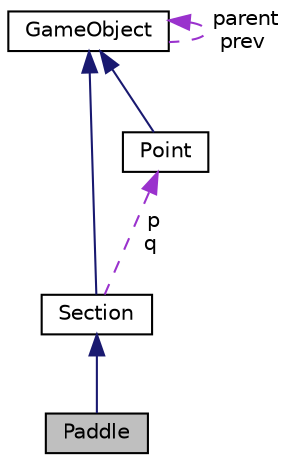 digraph "Paddle"
{
 // LATEX_PDF_SIZE
  edge [fontname="Helvetica",fontsize="10",labelfontname="Helvetica",labelfontsize="10"];
  node [fontname="Helvetica",fontsize="10",shape=record];
  Node1 [label="Paddle",height=0.2,width=0.4,color="black", fillcolor="grey75", style="filled", fontcolor="black",tooltip=" "];
  Node2 -> Node1 [dir="back",color="midnightblue",fontsize="10",style="solid"];
  Node2 [label="Section",height=0.2,width=0.4,color="black", fillcolor="white", style="filled",URL="$classSection.html",tooltip=" "];
  Node3 -> Node2 [dir="back",color="midnightblue",fontsize="10",style="solid"];
  Node3 [label="GameObject",height=0.2,width=0.4,color="black", fillcolor="white", style="filled",URL="$classGameObject.html",tooltip=" "];
  Node3 -> Node3 [dir="back",color="darkorchid3",fontsize="10",style="dashed",label=" parent\nprev" ];
  Node4 -> Node2 [dir="back",color="darkorchid3",fontsize="10",style="dashed",label=" p\nq" ];
  Node4 [label="Point",height=0.2,width=0.4,color="black", fillcolor="white", style="filled",URL="$classPoint.html",tooltip=" "];
  Node3 -> Node4 [dir="back",color="midnightblue",fontsize="10",style="solid"];
}
